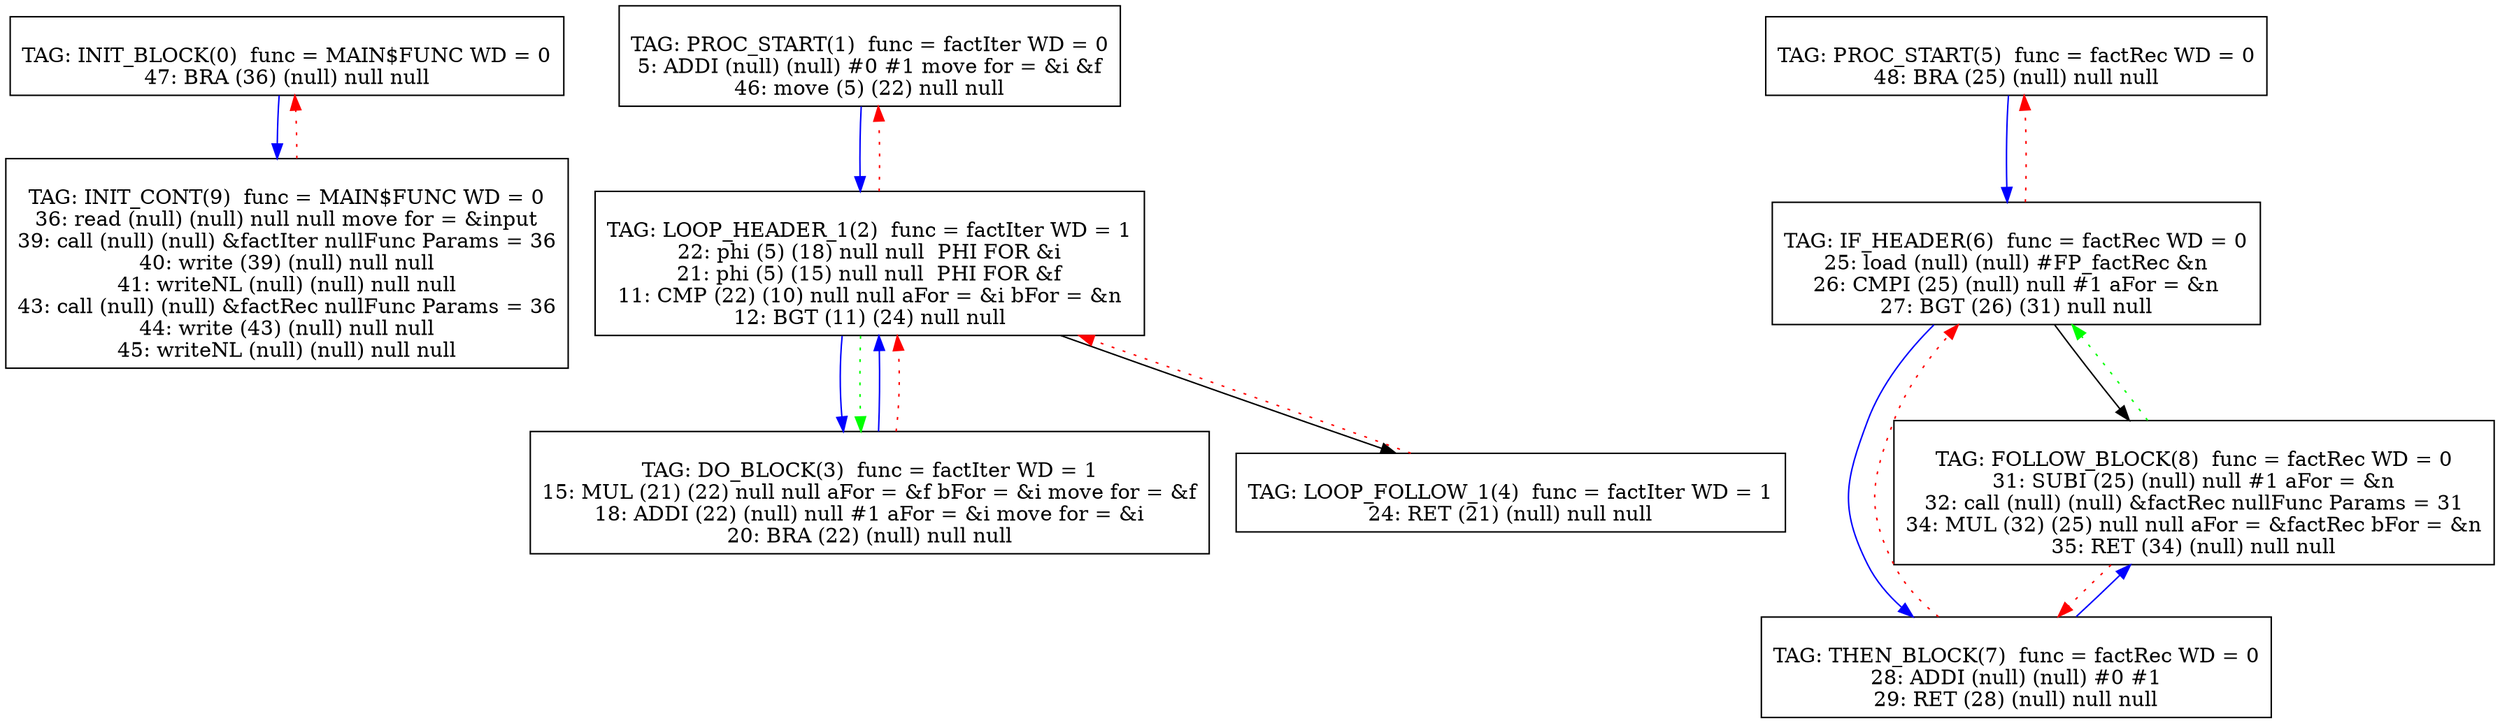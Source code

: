 digraph {
0[label="
TAG: INIT_BLOCK(0)  func = MAIN$FUNC WD = 0
47: BRA (36) (null) null null
"];
0[shape=box];
0 -> 9[color=blue]
1[label="
TAG: PROC_START(1)  func = factIter WD = 0
5: ADDI (null) (null) #0 #1 move for = &i &f
46: move (5) (22) null null
"];
1[shape=box];
1 -> 2[color=blue]
2[label="
TAG: LOOP_HEADER_1(2)  func = factIter WD = 1
22: phi (5) (18) null null  PHI FOR &i
21: phi (5) (15) null null  PHI FOR &f
11: CMP (22) (10) null null aFor = &i bFor = &n
12: BGT (11) (24) null null
"];
2[shape=box];
2 -> 3[color=blue]
2 -> 4[color=black]
2 -> 1[color=red][style=dotted]
2 -> 3[color=green][style=dotted]
3[label="
TAG: DO_BLOCK(3)  func = factIter WD = 1
15: MUL (21) (22) null null aFor = &f bFor = &i move for = &f
18: ADDI (22) (null) null #1 aFor = &i move for = &i
20: BRA (22) (null) null null
"];
3[shape=box];
3 -> 2[color=blue]
3 -> 2[color=red][style=dotted]
4[label="
TAG: LOOP_FOLLOW_1(4)  func = factIter WD = 1
24: RET (21) (null) null null
"];
4[shape=box];
4 -> 2[color=red][style=dotted]
5[label="
TAG: PROC_START(5)  func = factRec WD = 0
48: BRA (25) (null) null null
"];
5[shape=box];
5 -> 6[color=blue]
6[label="
TAG: IF_HEADER(6)  func = factRec WD = 0
25: load (null) (null) #FP_factRec &n
26: CMPI (25) (null) null #1 aFor = &n
27: BGT (26) (31) null null
"];
6[shape=box];
6 -> 7[color=blue]
6 -> 8[color=black]
6 -> 5[color=red][style=dotted]
7[label="
TAG: THEN_BLOCK(7)  func = factRec WD = 0
28: ADDI (null) (null) #0 #1
29: RET (28) (null) null null
"];
7[shape=box];
7 -> 8[color=blue]
7 -> 6[color=red][style=dotted]
8[label="
TAG: FOLLOW_BLOCK(8)  func = factRec WD = 0
31: SUBI (25) (null) null #1 aFor = &n
32: call (null) (null) &factRec nullFunc Params = 31
34: MUL (32) (25) null null aFor = &factRec bFor = &n
35: RET (34) (null) null null
"];
8[shape=box];
8 -> 7[color=red][style=dotted]
8 -> 6[color=green][style=dotted]
9[label="
TAG: INIT_CONT(9)  func = MAIN$FUNC WD = 0
36: read (null) (null) null null move for = &input
39: call (null) (null) &factIter nullFunc Params = 36
40: write (39) (null) null null
41: writeNL (null) (null) null null
43: call (null) (null) &factRec nullFunc Params = 36
44: write (43) (null) null null
45: writeNL (null) (null) null null
"];
9[shape=box];
9 -> 0[color=red][style=dotted]
}